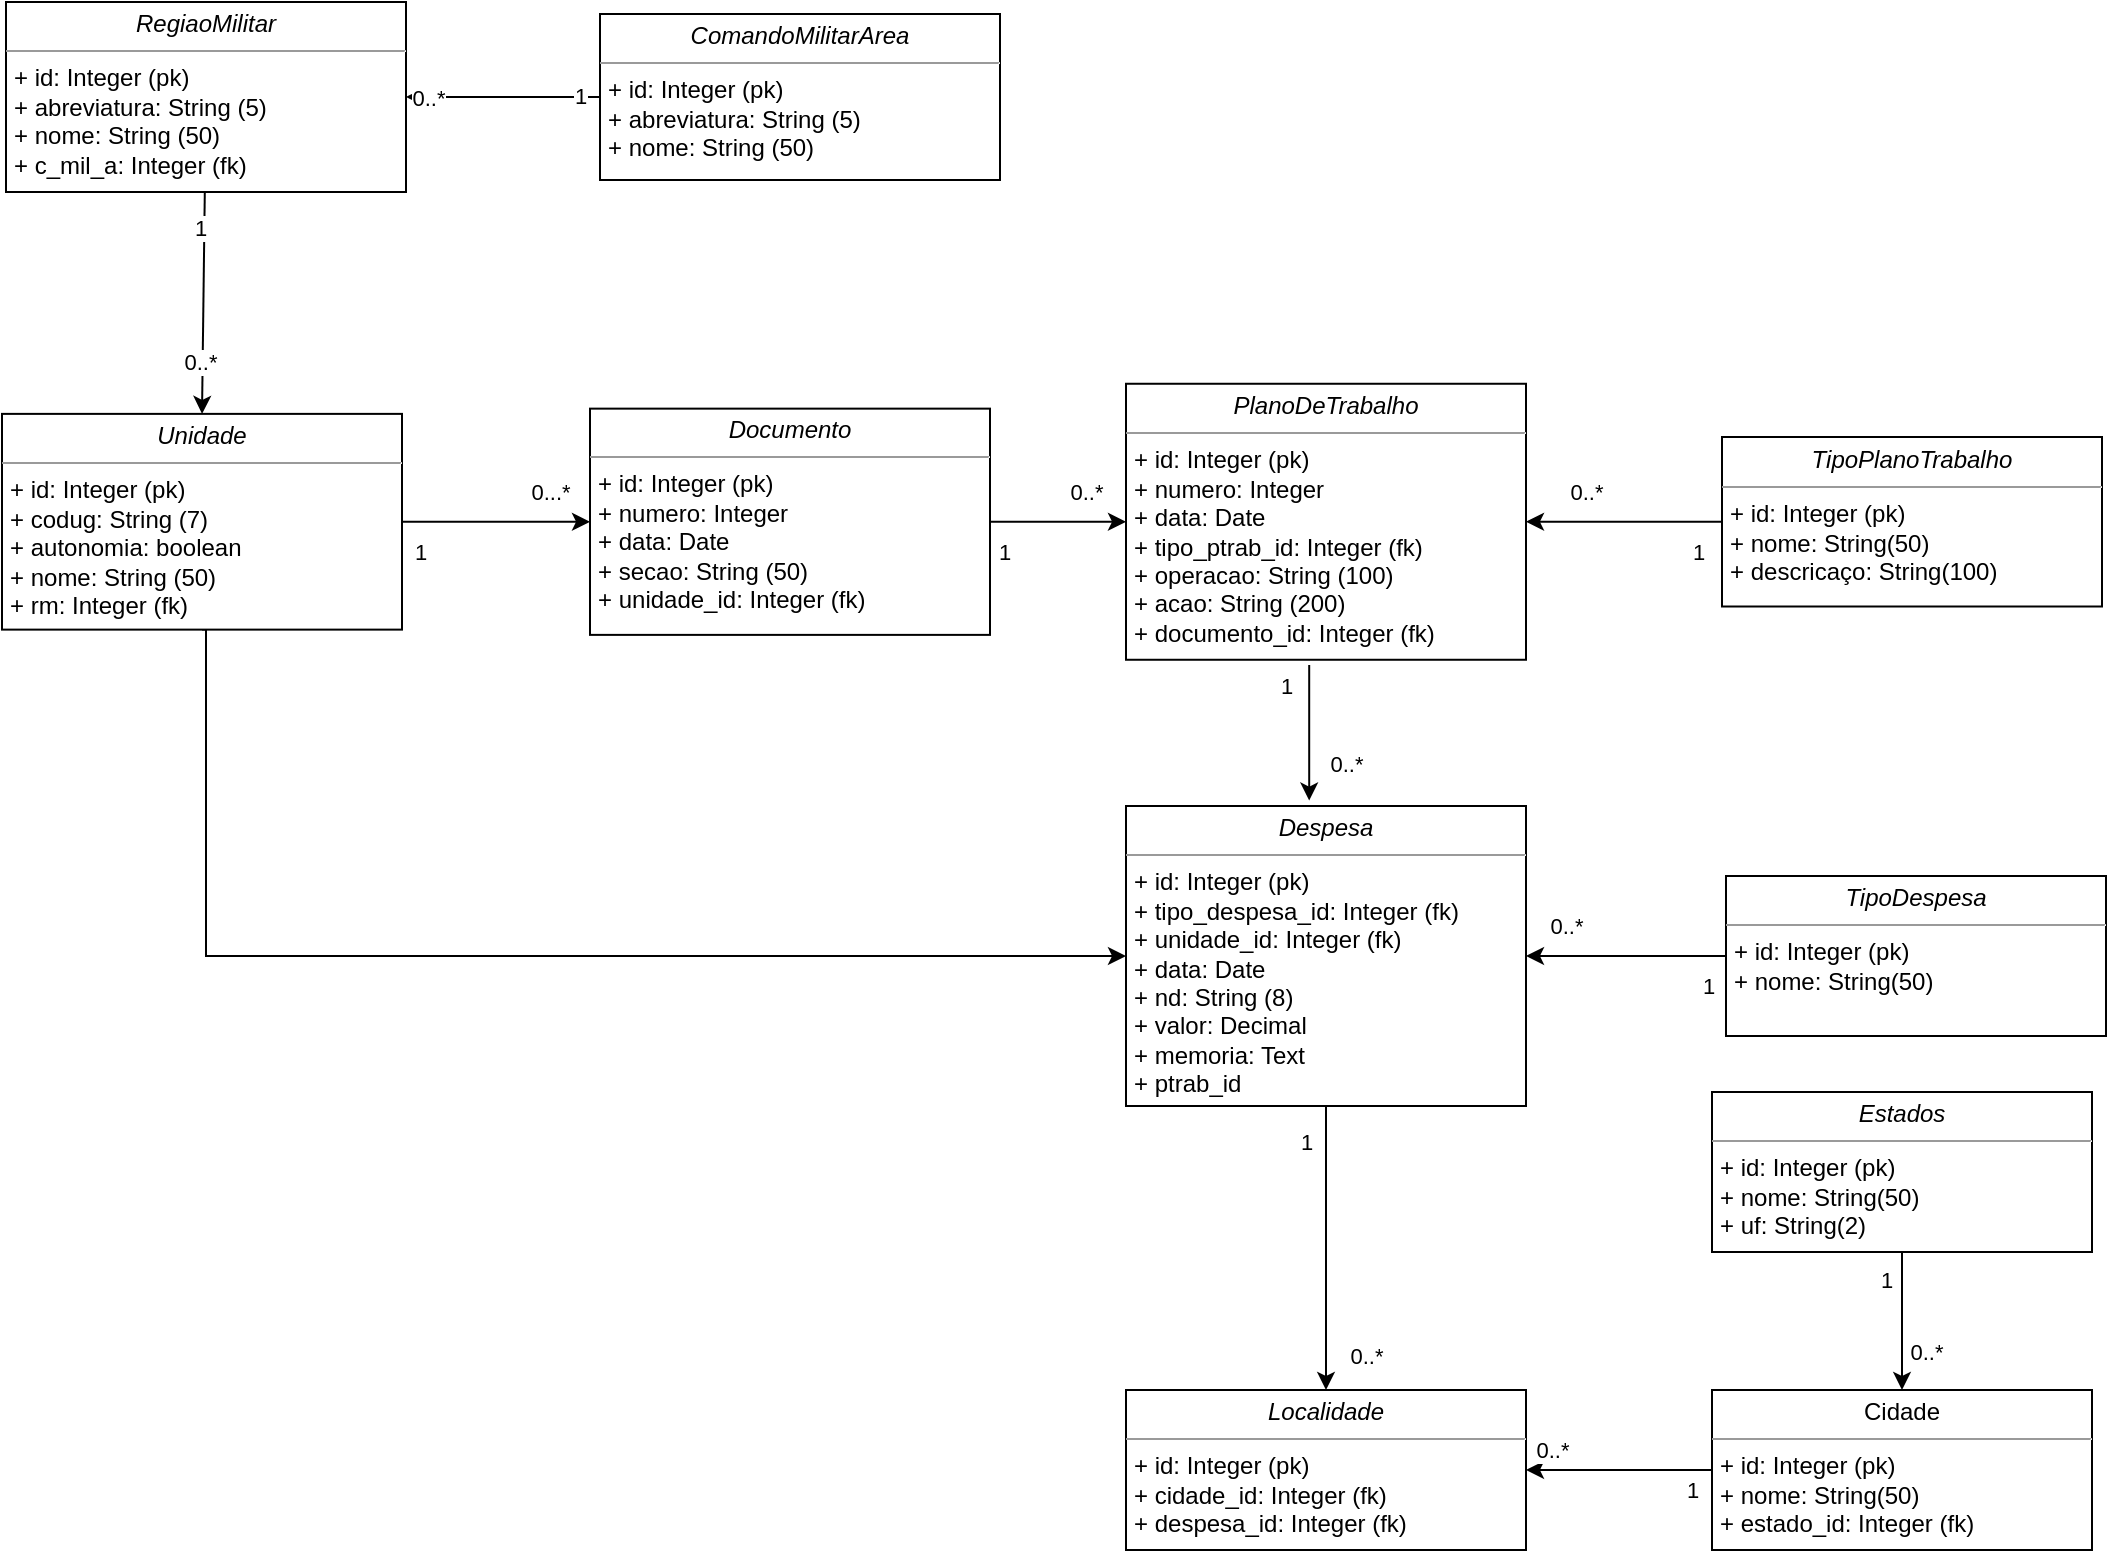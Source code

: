 <mxfile>
    <diagram name="Diagrama de Classes" id="c4acf3e9-155e-7222-9cf6-157b1a14988f">
        <mxGraphModel dx="1076" dy="628" grid="0" gridSize="10" guides="1" tooltips="1" connect="1" arrows="1" fold="1" page="1" pageScale="1" pageWidth="1169" pageHeight="827" background="#ffffff" math="0" shadow="0">
            <root>
                <mxCell id="0"/>
                <mxCell id="1" parent="0"/>
                <mxCell id="a-GNcQjXYbUmJu2RaoGT-13" style="edgeStyle=orthogonalEdgeStyle;rounded=0;orthogonalLoop=1;jettySize=auto;html=1;entryX=0;entryY=0.5;entryDx=0;entryDy=0;exitX=0.5;exitY=1;exitDx=0;exitDy=0;" parent="1" source="5d2195bd80daf111-18" target="a-GNcQjXYbUmJu2RaoGT-9" edge="1">
                    <mxGeometry relative="1" as="geometry">
                        <mxPoint x="209" y="645" as="targetPoint"/>
                        <Array as="points">
                            <mxPoint x="214" y="540"/>
                        </Array>
                    </mxGeometry>
                </mxCell>
                <mxCell id="a-GNcQjXYbUmJu2RaoGT-35" style="edgeStyle=orthogonalEdgeStyle;rounded=0;orthogonalLoop=1;jettySize=auto;html=1;exitX=1;exitY=0.5;exitDx=0;exitDy=0;entryX=0;entryY=0.5;entryDx=0;entryDy=0;" parent="1" source="5d2195bd80daf111-18" target="a-GNcQjXYbUmJu2RaoGT-4" edge="1">
                    <mxGeometry relative="1" as="geometry"/>
                </mxCell>
                <mxCell id="a-GNcQjXYbUmJu2RaoGT-36" value="0...*" style="edgeLabel;html=1;align=center;verticalAlign=middle;resizable=0;points=[];" parent="a-GNcQjXYbUmJu2RaoGT-35" vertex="1" connectable="0">
                    <mxGeometry x="0.738" y="-1" relative="1" as="geometry">
                        <mxPoint x="-8" y="-16" as="offset"/>
                    </mxGeometry>
                </mxCell>
                <mxCell id="a-GNcQjXYbUmJu2RaoGT-37" value="1" style="edgeLabel;html=1;align=center;verticalAlign=middle;resizable=0;points=[];" parent="a-GNcQjXYbUmJu2RaoGT-35" vertex="1" connectable="0">
                    <mxGeometry x="-0.811" y="-2" relative="1" as="geometry">
                        <mxPoint y="13" as="offset"/>
                    </mxGeometry>
                </mxCell>
                <mxCell id="5d2195bd80daf111-18" value="&lt;p style=&quot;margin: 0px ; margin-top: 4px ; text-align: center&quot;&gt;&lt;i&gt;Unidade&lt;/i&gt;&lt;/p&gt;&lt;hr size=&quot;1&quot;&gt;&lt;p style=&quot;margin: 0px ; margin-left: 4px&quot;&gt;+ id: Integer (pk)&lt;/p&gt;&lt;p style=&quot;margin: 0px ; margin-left: 4px&quot;&gt;+ codug: String (7)&lt;/p&gt;&lt;p style=&quot;margin: 0px ; margin-left: 4px&quot;&gt;+ autonomia: boolean&lt;br&gt;+ nome: String (50)&lt;/p&gt;&lt;p style=&quot;margin: 0px ; margin-left: 4px&quot;&gt;+ rm: Integer (fk)&lt;/p&gt;&lt;p style=&quot;margin: 0px ; margin-left: 4px&quot;&gt;&lt;br&gt;&lt;/p&gt;" style="verticalAlign=top;align=left;overflow=fill;fontSize=12;fontFamily=Helvetica;html=1;rounded=0;shadow=0;comic=0;labelBackgroundColor=none;strokeWidth=1" parent="1" vertex="1">
                    <mxGeometry x="112" y="268.94" width="200" height="107.87" as="geometry"/>
                </mxCell>
                <mxCell id="a-GNcQjXYbUmJu2RaoGT-19" value="0..*" style="edgeStyle=orthogonalEdgeStyle;rounded=0;orthogonalLoop=1;jettySize=auto;html=1;" parent="1" source="a-GNcQjXYbUmJu2RaoGT-4" target="a-GNcQjXYbUmJu2RaoGT-8" edge="1">
                    <mxGeometry x="0.429" y="15" relative="1" as="geometry">
                        <mxPoint as="offset"/>
                    </mxGeometry>
                </mxCell>
                <mxCell id="a-GNcQjXYbUmJu2RaoGT-20" value="1" style="edgeLabel;html=1;align=center;verticalAlign=middle;resizable=0;points=[];" parent="a-GNcQjXYbUmJu2RaoGT-19" vertex="1" connectable="0">
                    <mxGeometry x="-0.77" y="1" relative="1" as="geometry">
                        <mxPoint x="-1" y="16" as="offset"/>
                    </mxGeometry>
                </mxCell>
                <mxCell id="a-GNcQjXYbUmJu2RaoGT-4" value="&lt;p style=&quot;margin: 0px ; margin-top: 4px ; text-align: center&quot;&gt;&lt;i&gt;Documento&lt;/i&gt;&lt;/p&gt;&lt;hr size=&quot;1&quot;&gt;&lt;p style=&quot;margin: 0px ; margin-left: 4px&quot;&gt;+ id: Integer (pk)&lt;/p&gt;&lt;p style=&quot;margin: 0px ; margin-left: 4px&quot;&gt;+ numero: Integer&lt;/p&gt;&lt;p style=&quot;margin: 0px ; margin-left: 4px&quot;&gt;+ data: Date&lt;br&gt;+ secao: String (50)&lt;/p&gt;&lt;p style=&quot;margin: 0px ; margin-left: 4px&quot;&gt;+ unidade_id: Integer (fk)&lt;/p&gt;&lt;p style=&quot;margin: 0px ; margin-left: 4px&quot;&gt;&lt;br&gt;&lt;/p&gt;" style="verticalAlign=top;align=left;overflow=fill;fontSize=12;fontFamily=Helvetica;html=1;rounded=0;shadow=0;comic=0;labelBackgroundColor=none;strokeWidth=1" parent="1" vertex="1">
                    <mxGeometry x="406" y="266.32" width="200" height="113.12" as="geometry"/>
                </mxCell>
                <mxCell id="a-GNcQjXYbUmJu2RaoGT-21" style="edgeStyle=orthogonalEdgeStyle;rounded=0;orthogonalLoop=1;jettySize=auto;html=1;entryX=0.458;entryY=-0.018;entryDx=0;entryDy=0;exitX=0.458;exitY=1.019;exitDx=0;exitDy=0;exitPerimeter=0;entryPerimeter=0;" parent="1" source="a-GNcQjXYbUmJu2RaoGT-8" target="a-GNcQjXYbUmJu2RaoGT-9" edge="1">
                    <mxGeometry relative="1" as="geometry"/>
                </mxCell>
                <mxCell id="a-GNcQjXYbUmJu2RaoGT-22" value="0..*" style="edgeLabel;html=1;align=center;verticalAlign=middle;resizable=0;points=[];" parent="a-GNcQjXYbUmJu2RaoGT-21" vertex="1" connectable="0">
                    <mxGeometry x="0.667" relative="1" as="geometry">
                        <mxPoint x="18" y="-7" as="offset"/>
                    </mxGeometry>
                </mxCell>
                <mxCell id="a-GNcQjXYbUmJu2RaoGT-23" value="1" style="edgeLabel;html=1;align=center;verticalAlign=middle;resizable=0;points=[];" parent="a-GNcQjXYbUmJu2RaoGT-21" vertex="1" connectable="0">
                    <mxGeometry x="-0.7" y="2" relative="1" as="geometry">
                        <mxPoint x="-14" as="offset"/>
                    </mxGeometry>
                </mxCell>
                <mxCell id="a-GNcQjXYbUmJu2RaoGT-8" value="&lt;p style=&quot;margin: 0px ; margin-top: 4px ; text-align: center&quot;&gt;&lt;i&gt;PlanoDeTrabalho&lt;/i&gt;&lt;/p&gt;&lt;hr size=&quot;1&quot;&gt;&lt;p style=&quot;margin: 0px ; margin-left: 4px&quot;&gt;+ id: Integer (pk)&lt;/p&gt;&lt;p style=&quot;margin: 0px ; margin-left: 4px&quot;&gt;+ numero: Integer&lt;/p&gt;&lt;p style=&quot;margin: 0px ; margin-left: 4px&quot;&gt;+ data: Date&lt;/p&gt;&lt;p style=&quot;margin: 0px ; margin-left: 4px&quot;&gt;+ tipo_ptrab_id: Integer (fk)&lt;br&gt;&lt;span&gt;+ operacao: String (100)&lt;/span&gt;&lt;br&gt;&lt;/p&gt;&lt;p style=&quot;margin: 0px ; margin-left: 4px&quot;&gt;+ acao: String (200)&lt;/p&gt;&lt;p style=&quot;margin: 0px ; margin-left: 4px&quot;&gt;+ documento_id: Integer (fk)&lt;/p&gt;&lt;p style=&quot;margin: 0px ; margin-left: 4px&quot;&gt;&lt;br&gt;&lt;/p&gt;" style="verticalAlign=top;align=left;overflow=fill;fontSize=12;fontFamily=Helvetica;html=1;rounded=0;shadow=0;comic=0;labelBackgroundColor=none;strokeWidth=1" parent="1" vertex="1">
                    <mxGeometry x="674" y="253.88" width="200" height="138" as="geometry"/>
                </mxCell>
                <mxCell id="a-GNcQjXYbUmJu2RaoGT-27" value="0..*" style="edgeStyle=orthogonalEdgeStyle;rounded=0;orthogonalLoop=1;jettySize=auto;html=1;entryX=0.5;entryY=0;entryDx=0;entryDy=0;" parent="1" source="a-GNcQjXYbUmJu2RaoGT-9" target="a-GNcQjXYbUmJu2RaoGT-26" edge="1">
                    <mxGeometry x="0.75" y="20" relative="1" as="geometry">
                        <mxPoint as="offset"/>
                    </mxGeometry>
                </mxCell>
                <mxCell id="a-GNcQjXYbUmJu2RaoGT-38" value="1" style="edgeLabel;html=1;align=center;verticalAlign=middle;resizable=0;points=[];" parent="a-GNcQjXYbUmJu2RaoGT-27" vertex="1" connectable="0">
                    <mxGeometry x="-0.713" y="-4" relative="1" as="geometry">
                        <mxPoint x="-6" y="-3" as="offset"/>
                    </mxGeometry>
                </mxCell>
                <mxCell id="a-GNcQjXYbUmJu2RaoGT-9" value="&lt;p style=&quot;margin: 0px ; margin-top: 4px ; text-align: center&quot;&gt;&lt;i&gt;Despesa&lt;/i&gt;&lt;/p&gt;&lt;hr size=&quot;1&quot;&gt;&lt;p style=&quot;margin: 0px ; margin-left: 4px&quot;&gt;+ id: Integer (pk)&lt;/p&gt;&lt;p style=&quot;margin: 0px ; margin-left: 4px&quot;&gt;+ tipo_despesa_id: Integer (fk)&lt;/p&gt;&lt;p style=&quot;margin: 0px ; margin-left: 4px&quot;&gt;+ unidade_id: Integer (fk)&lt;/p&gt;&lt;p style=&quot;margin: 0px ; margin-left: 4px&quot;&gt;+ data: Date&lt;br&gt;+ nd: String (8)&lt;/p&gt;&lt;p style=&quot;margin: 0px ; margin-left: 4px&quot;&gt;+ valor: Decimal&lt;/p&gt;&lt;p style=&quot;margin: 0px ; margin-left: 4px&quot;&gt;+ memoria: Text&lt;/p&gt;&lt;p style=&quot;margin: 0px ; margin-left: 4px&quot;&gt;+ ptrab_id&lt;/p&gt;" style="verticalAlign=top;align=left;overflow=fill;fontSize=12;fontFamily=Helvetica;html=1;rounded=0;shadow=0;comic=0;labelBackgroundColor=none;strokeWidth=1" parent="1" vertex="1">
                    <mxGeometry x="674" y="465" width="200" height="150" as="geometry"/>
                </mxCell>
                <mxCell id="a-GNcQjXYbUmJu2RaoGT-11" style="edgeStyle=orthogonalEdgeStyle;rounded=0;orthogonalLoop=1;jettySize=auto;html=1;entryX=1;entryY=0.5;entryDx=0;entryDy=0;" parent="1" source="a-GNcQjXYbUmJu2RaoGT-10" target="a-GNcQjXYbUmJu2RaoGT-9" edge="1">
                    <mxGeometry relative="1" as="geometry"/>
                </mxCell>
                <mxCell id="a-GNcQjXYbUmJu2RaoGT-24" value="0..*" style="edgeLabel;html=1;align=center;verticalAlign=middle;resizable=0;points=[];" parent="a-GNcQjXYbUmJu2RaoGT-11" vertex="1" connectable="0">
                    <mxGeometry x="0.765" relative="1" as="geometry">
                        <mxPoint x="8" y="-15" as="offset"/>
                    </mxGeometry>
                </mxCell>
                <mxCell id="a-GNcQjXYbUmJu2RaoGT-25" value="1" style="edgeLabel;html=1;align=center;verticalAlign=middle;resizable=0;points=[];" parent="a-GNcQjXYbUmJu2RaoGT-11" vertex="1" connectable="0">
                    <mxGeometry x="-0.788" relative="1" as="geometry">
                        <mxPoint x="1" y="15" as="offset"/>
                    </mxGeometry>
                </mxCell>
                <mxCell id="a-GNcQjXYbUmJu2RaoGT-10" value="&lt;p style=&quot;margin:0px;margin-top:4px;text-align:center;&quot;&gt;&lt;i&gt;TipoDespesa&lt;/i&gt;&lt;/p&gt;&lt;hr size=&quot;1&quot;&gt;&lt;p style=&quot;margin:0px;margin-left:4px;&quot;&gt;+ id: Integer (pk)&lt;/p&gt;&lt;p style=&quot;margin:0px;margin-left:4px;&quot;&gt;+ nome: String(50)&lt;/p&gt;&lt;p style=&quot;margin:0px;margin-left:4px;&quot;&gt;&lt;br&gt;&lt;/p&gt;" style="verticalAlign=top;align=left;overflow=fill;fontSize=12;fontFamily=Helvetica;html=1;rounded=0;shadow=0;comic=0;labelBackgroundColor=none;strokeWidth=1" parent="1" vertex="1">
                    <mxGeometry x="974" y="500" width="190" height="80" as="geometry"/>
                </mxCell>
                <mxCell id="a-GNcQjXYbUmJu2RaoGT-26" value="&lt;p style=&quot;margin: 0px ; margin-top: 4px ; text-align: center&quot;&gt;&lt;i&gt;Localidade&lt;/i&gt;&lt;/p&gt;&lt;hr size=&quot;1&quot;&gt;&lt;p style=&quot;margin: 0px ; margin-left: 4px&quot;&gt;+ id: Integer (pk)&lt;/p&gt;&lt;p style=&quot;margin: 0px ; margin-left: 4px&quot;&gt;+ cidade_id: Integer (fk)&lt;/p&gt;&lt;p style=&quot;margin: 0px ; margin-left: 4px&quot;&gt;+ despesa_id: Integer (fk)&lt;/p&gt;&lt;p style=&quot;margin: 0px ; margin-left: 4px&quot;&gt;&lt;br&gt;&lt;/p&gt;" style="verticalAlign=top;align=left;overflow=fill;fontSize=12;fontFamily=Helvetica;html=1;rounded=0;shadow=0;comic=0;labelBackgroundColor=none;strokeWidth=1" parent="1" vertex="1">
                    <mxGeometry x="674" y="757" width="200" height="80" as="geometry"/>
                </mxCell>
                <mxCell id="a-GNcQjXYbUmJu2RaoGT-29" value="0..*" style="edgeStyle=orthogonalEdgeStyle;rounded=0;orthogonalLoop=1;jettySize=auto;html=1;entryX=1;entryY=0.5;entryDx=0;entryDy=0;" parent="1" source="a-GNcQjXYbUmJu2RaoGT-28" target="a-GNcQjXYbUmJu2RaoGT-26" edge="1">
                    <mxGeometry x="0.733" y="-10" relative="1" as="geometry">
                        <mxPoint as="offset"/>
                    </mxGeometry>
                </mxCell>
                <mxCell id="a-GNcQjXYbUmJu2RaoGT-39" value="1" style="edgeLabel;html=1;align=center;verticalAlign=middle;resizable=0;points=[];" parent="a-GNcQjXYbUmJu2RaoGT-29" vertex="1" connectable="0">
                    <mxGeometry x="-0.787" y="3" relative="1" as="geometry">
                        <mxPoint y="7" as="offset"/>
                    </mxGeometry>
                </mxCell>
                <mxCell id="a-GNcQjXYbUmJu2RaoGT-28" value="&lt;p style=&quot;margin: 0px ; margin-top: 4px ; text-align: center&quot;&gt;Cidade&lt;/p&gt;&lt;hr size=&quot;1&quot;&gt;&lt;p style=&quot;margin: 0px ; margin-left: 4px&quot;&gt;+ id: Integer (pk)&lt;/p&gt;&lt;p style=&quot;margin: 0px ; margin-left: 4px&quot;&gt;+ nome: String(50)&lt;/p&gt;&lt;p style=&quot;margin: 0px ; margin-left: 4px&quot;&gt;+ estado_id: Integer (fk)&lt;/p&gt;&lt;p style=&quot;margin: 0px ; margin-left: 4px&quot;&gt;&lt;br&gt;&lt;/p&gt;" style="verticalAlign=top;align=left;overflow=fill;fontSize=12;fontFamily=Helvetica;html=1;rounded=0;shadow=0;comic=0;labelBackgroundColor=none;strokeWidth=1" parent="1" vertex="1">
                    <mxGeometry x="967" y="757" width="190" height="80" as="geometry"/>
                </mxCell>
                <mxCell id="4" style="edgeStyle=none;html=1;entryX=1;entryY=0.5;entryDx=0;entryDy=0;" parent="1" source="2" target="a-GNcQjXYbUmJu2RaoGT-8" edge="1">
                    <mxGeometry relative="1" as="geometry"/>
                </mxCell>
                <mxCell id="5" value="1" style="edgeLabel;html=1;align=center;verticalAlign=middle;resizable=0;points=[];" parent="4" vertex="1" connectable="0">
                    <mxGeometry x="-0.74" y="1" relative="1" as="geometry">
                        <mxPoint y="14" as="offset"/>
                    </mxGeometry>
                </mxCell>
                <mxCell id="6" value="0..*" style="edgeLabel;html=1;align=center;verticalAlign=middle;resizable=0;points=[];" parent="4" vertex="1" connectable="0">
                    <mxGeometry x="0.66" y="-3" relative="1" as="geometry">
                        <mxPoint x="13" y="-12" as="offset"/>
                    </mxGeometry>
                </mxCell>
                <mxCell id="2" value="&lt;p style=&quot;margin: 0px ; margin-top: 4px ; text-align: center&quot;&gt;&lt;i&gt;TipoPlanoTrabalho&lt;/i&gt;&lt;/p&gt;&lt;hr size=&quot;1&quot;&gt;&lt;p style=&quot;margin: 0px ; margin-left: 4px&quot;&gt;+ id: Integer (pk)&lt;/p&gt;&lt;p style=&quot;margin: 0px ; margin-left: 4px&quot;&gt;+ nome: String(50)&lt;/p&gt;&lt;p style=&quot;margin: 0px ; margin-left: 4px&quot;&gt;+ descricaço: String(100)&lt;/p&gt;&lt;p style=&quot;margin: 0px ; margin-left: 4px&quot;&gt;&lt;br&gt;&lt;/p&gt;" style="verticalAlign=top;align=left;overflow=fill;fontSize=12;fontFamily=Helvetica;html=1;rounded=0;shadow=0;comic=0;labelBackgroundColor=none;strokeWidth=1" parent="1" vertex="1">
                    <mxGeometry x="972" y="280.5" width="190" height="84.75" as="geometry"/>
                </mxCell>
                <mxCell id="10" style="edgeStyle=none;html=1;entryX=1;entryY=0.5;entryDx=0;entryDy=0;" parent="1" source="8" target="9" edge="1">
                    <mxGeometry relative="1" as="geometry"/>
                </mxCell>
                <mxCell id="13" value="1" style="edgeLabel;html=1;align=center;verticalAlign=middle;resizable=0;points=[];" parent="10" vertex="1" connectable="0">
                    <mxGeometry x="-0.782" y="-1" relative="1" as="geometry">
                        <mxPoint as="offset"/>
                    </mxGeometry>
                </mxCell>
                <mxCell id="14" value="0..*" style="edgeLabel;html=1;align=center;verticalAlign=middle;resizable=0;points=[];" parent="10" vertex="1" connectable="0">
                    <mxGeometry x="0.626" y="-1" relative="1" as="geometry">
                        <mxPoint x="-7" y="1" as="offset"/>
                    </mxGeometry>
                </mxCell>
                <mxCell id="8" value="&lt;p style=&quot;margin: 0px ; margin-top: 4px ; text-align: center&quot;&gt;&lt;i&gt;ComandoMilitarArea&lt;/i&gt;&lt;/p&gt;&lt;hr size=&quot;1&quot;&gt;&lt;p style=&quot;margin: 0px ; margin-left: 4px&quot;&gt;+ id: Integer (pk)&lt;/p&gt;&lt;p style=&quot;margin: 0px ; margin-left: 4px&quot;&gt;+ abreviatura: String (5)&lt;/p&gt;&lt;p style=&quot;margin: 0px ; margin-left: 4px&quot;&gt;+ nome: String (50)&lt;/p&gt;&lt;p style=&quot;margin: 0px ; margin-left: 4px&quot;&gt;&lt;br&gt;&lt;/p&gt;" style="verticalAlign=top;align=left;overflow=fill;fontSize=12;fontFamily=Helvetica;html=1;rounded=0;shadow=0;comic=0;labelBackgroundColor=none;strokeWidth=1" parent="1" vertex="1">
                    <mxGeometry x="411" y="69" width="200" height="83" as="geometry"/>
                </mxCell>
                <mxCell id="15" style="edgeStyle=none;html=1;entryX=0.5;entryY=0;entryDx=0;entryDy=0;" parent="1" source="9" target="5d2195bd80daf111-18" edge="1">
                    <mxGeometry relative="1" as="geometry"/>
                </mxCell>
                <mxCell id="16" value="1" style="edgeLabel;html=1;align=center;verticalAlign=middle;resizable=0;points=[];" parent="15" vertex="1" connectable="0">
                    <mxGeometry x="-0.68" y="-2" relative="1" as="geometry">
                        <mxPoint as="offset"/>
                    </mxGeometry>
                </mxCell>
                <mxCell id="17" value="0..*" style="edgeLabel;html=1;align=center;verticalAlign=middle;resizable=0;points=[];" parent="15" vertex="1" connectable="0">
                    <mxGeometry x="0.524" y="-2" relative="1" as="geometry">
                        <mxPoint as="offset"/>
                    </mxGeometry>
                </mxCell>
                <mxCell id="9" value="&lt;p style=&quot;margin: 0px ; margin-top: 4px ; text-align: center&quot;&gt;&lt;i&gt;RegiaoMilitar&lt;/i&gt;&lt;/p&gt;&lt;hr size=&quot;1&quot;&gt;&lt;p style=&quot;margin: 0px ; margin-left: 4px&quot;&gt;+ id: Integer (pk)&lt;/p&gt;&lt;p style=&quot;margin: 0px ; margin-left: 4px&quot;&gt;+ abreviatura: String (5)&lt;/p&gt;&lt;p style=&quot;margin: 0px ; margin-left: 4px&quot;&gt;+ nome: String (50)&lt;/p&gt;&lt;p style=&quot;margin: 0px ; margin-left: 4px&quot;&gt;+ c_mil_a: Integer (fk)&lt;/p&gt;&lt;p style=&quot;margin: 0px ; margin-left: 4px&quot;&gt;&lt;br&gt;&lt;/p&gt;" style="verticalAlign=top;align=left;overflow=fill;fontSize=12;fontFamily=Helvetica;html=1;rounded=0;shadow=0;comic=0;labelBackgroundColor=none;strokeWidth=1" parent="1" vertex="1">
                    <mxGeometry x="114" y="63" width="200" height="95" as="geometry"/>
                </mxCell>
                <mxCell id="19" value="0..*" style="edgeStyle=none;html=1;entryX=0.5;entryY=0;entryDx=0;entryDy=0;" edge="1" parent="1" source="18" target="a-GNcQjXYbUmJu2RaoGT-28">
                    <mxGeometry x="0.449" y="12" relative="1" as="geometry">
                        <mxPoint as="offset"/>
                    </mxGeometry>
                </mxCell>
                <mxCell id="20" value="1" style="edgeLabel;html=1;align=center;verticalAlign=middle;resizable=0;points=[];" vertex="1" connectable="0" parent="19">
                    <mxGeometry x="-0.628" relative="1" as="geometry">
                        <mxPoint x="-8" y="1" as="offset"/>
                    </mxGeometry>
                </mxCell>
                <mxCell id="18" value="&lt;p style=&quot;margin: 0px ; margin-top: 4px ; text-align: center&quot;&gt;&lt;i&gt;Estados&lt;/i&gt;&lt;/p&gt;&lt;hr size=&quot;1&quot;&gt;&lt;p style=&quot;margin: 0px ; margin-left: 4px&quot;&gt;+ id: Integer (pk)&lt;/p&gt;&lt;p style=&quot;margin: 0px ; margin-left: 4px&quot;&gt;+ nome: String(50)&lt;/p&gt;&lt;p style=&quot;margin: 0px ; margin-left: 4px&quot;&gt;+ uf: String(2)&lt;/p&gt;&lt;p style=&quot;margin: 0px ; margin-left: 4px&quot;&gt;&lt;br&gt;&lt;/p&gt;" style="verticalAlign=top;align=left;overflow=fill;fontSize=12;fontFamily=Helvetica;html=1;rounded=0;shadow=0;comic=0;labelBackgroundColor=none;strokeWidth=1" vertex="1" parent="1">
                    <mxGeometry x="967" y="608" width="190" height="80" as="geometry"/>
                </mxCell>
            </root>
        </mxGraphModel>
    </diagram>
</mxfile>